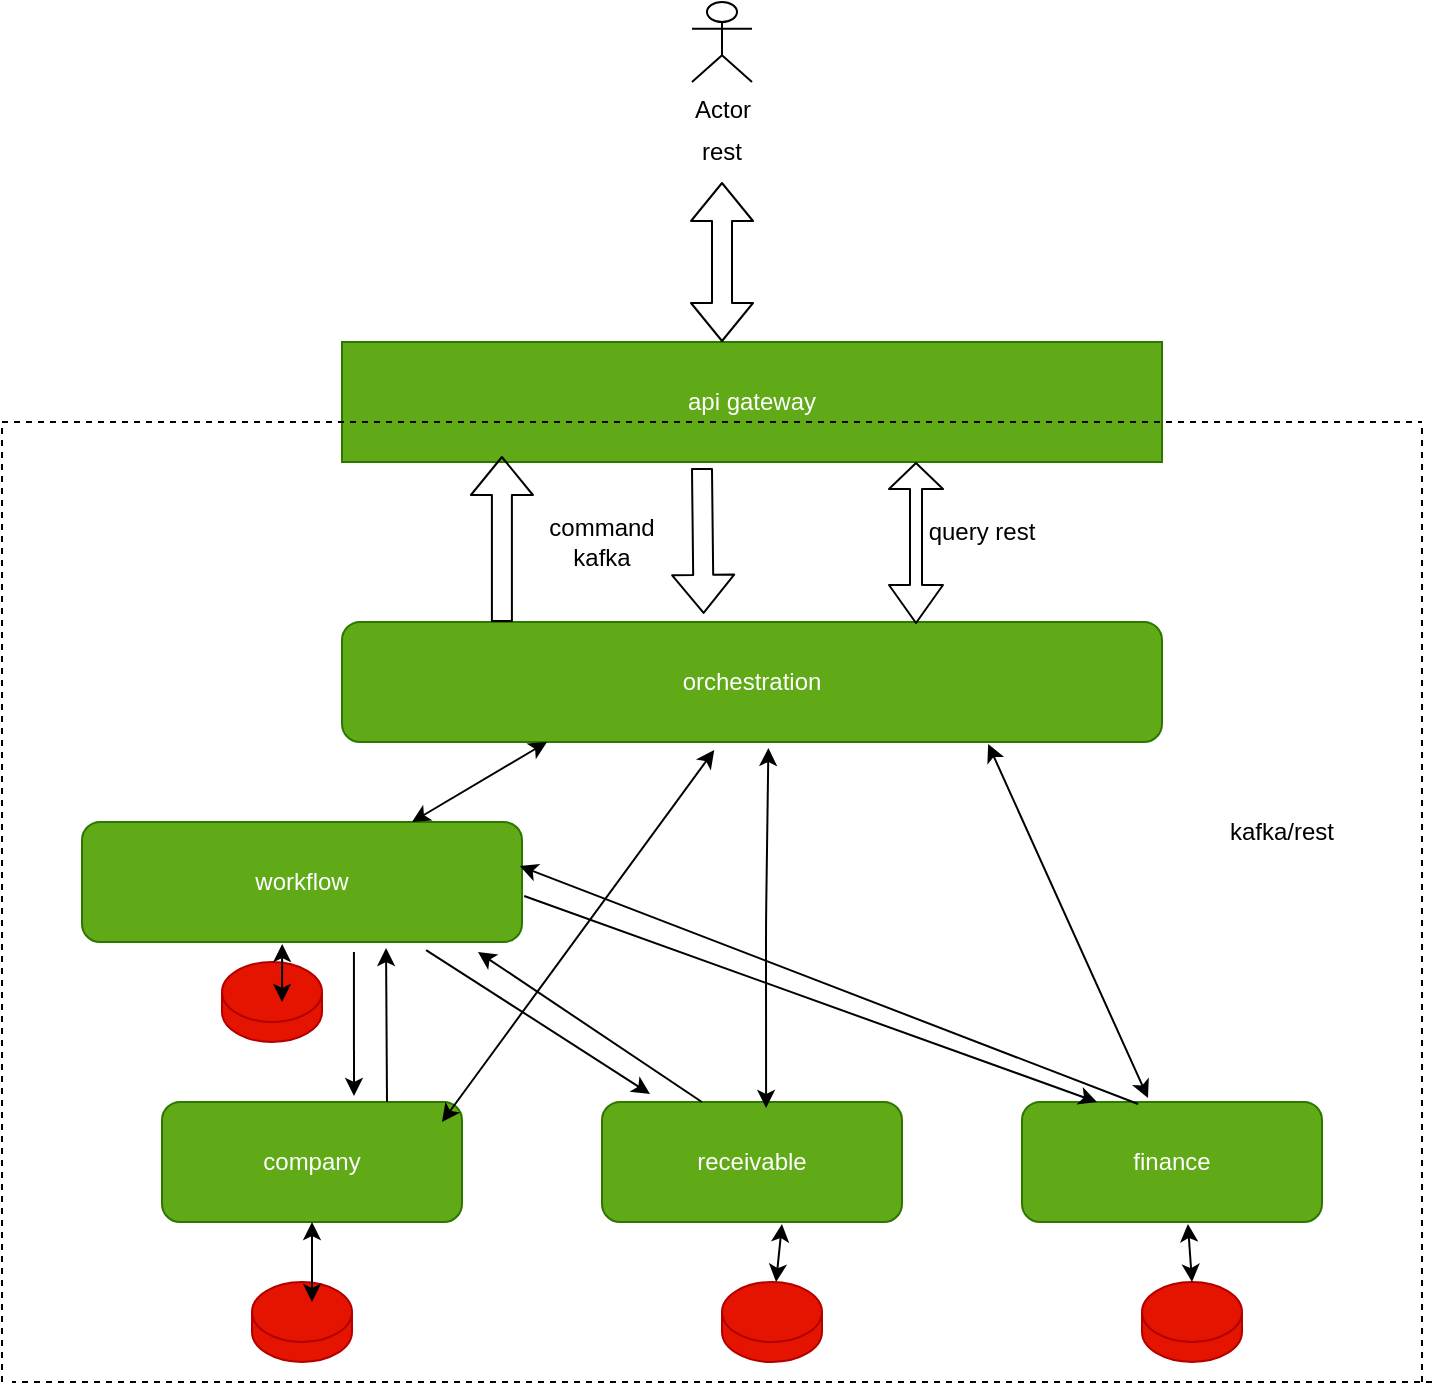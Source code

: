 <mxfile version="20.5.3" type="embed"><diagram id="MhYOhftzon7wNMCiwkV9" name="Page-1"><mxGraphModel dx="828" dy="414" grid="1" gridSize="10" guides="1" tooltips="1" connect="1" arrows="1" fold="1" page="1" pageScale="1" pageWidth="850" pageHeight="1100" math="0" shadow="0"><root><mxCell id="0"/><mxCell id="1" parent="0"/><mxCell id="2" value="api gateway" style="rounded=0;whiteSpace=wrap;html=1;fillColor=#60a917;fontColor=#ffffff;strokeColor=#2D7600;" parent="1" vertex="1"><mxGeometry x="220" y="170" width="410" height="60" as="geometry"/></mxCell><mxCell id="3" value="orchestration" style="rounded=1;whiteSpace=wrap;html=1;fillColor=#60a917;fontColor=#ffffff;strokeColor=#2D7600;" parent="1" vertex="1"><mxGeometry x="220" y="310" width="410" height="60" as="geometry"/></mxCell><mxCell id="4" value="workflow" style="rounded=1;whiteSpace=wrap;html=1;fillColor=#60a917;fontColor=#ffffff;strokeColor=#2D7600;" parent="1" vertex="1"><mxGeometry x="90" y="410" width="220" height="60" as="geometry"/></mxCell><mxCell id="5" value="company" style="rounded=1;whiteSpace=wrap;html=1;fillColor=#60a917;fontColor=#ffffff;strokeColor=#2D7600;" parent="1" vertex="1"><mxGeometry x="130" y="550" width="150" height="60" as="geometry"/></mxCell><mxCell id="6" value="receivable" style="rounded=1;whiteSpace=wrap;html=1;fillColor=#60a917;fontColor=#ffffff;strokeColor=#2D7600;" parent="1" vertex="1"><mxGeometry x="350" y="550" width="150" height="60" as="geometry"/></mxCell><mxCell id="8" value="finance" style="rounded=1;whiteSpace=wrap;html=1;fillColor=#60a917;fontColor=#ffffff;strokeColor=#2D7600;" parent="1" vertex="1"><mxGeometry x="560" y="550" width="150" height="60" as="geometry"/></mxCell><mxCell id="9" value="" style="endArrow=none;dashed=1;html=1;" parent="1" edge="1"><mxGeometry width="50" height="50" relative="1" as="geometry"><mxPoint x="760" y="690" as="sourcePoint"/><mxPoint x="760" y="210" as="targetPoint"/></mxGeometry></mxCell><mxCell id="10" value="" style="endArrow=none;dashed=1;html=1;" parent="1" edge="1"><mxGeometry width="50" height="50" relative="1" as="geometry"><mxPoint x="50" y="210" as="sourcePoint"/><mxPoint x="760" y="210" as="targetPoint"/></mxGeometry></mxCell><mxCell id="11" value="" style="endArrow=none;dashed=1;html=1;" parent="1" edge="1"><mxGeometry width="50" height="50" relative="1" as="geometry"><mxPoint x="50" y="690" as="sourcePoint"/><mxPoint x="50" y="210" as="targetPoint"/><Array as="points"><mxPoint x="50" y="400"/></Array></mxGeometry></mxCell><mxCell id="12" value="" style="endArrow=none;dashed=1;html=1;" parent="1" edge="1"><mxGeometry width="50" height="50" relative="1" as="geometry"><mxPoint x="765" y="690" as="sourcePoint"/><mxPoint x="55" y="690" as="targetPoint"/></mxGeometry></mxCell><mxCell id="13" value="" style="shape=flexArrow;endArrow=classic;startArrow=classic;html=1;entryX=0.7;entryY=1;entryDx=0;entryDy=0;entryPerimeter=0;exitX=0.7;exitY=0.017;exitDx=0;exitDy=0;exitPerimeter=0;width=6;endSize=4;" parent="1" source="3" target="2" edge="1"><mxGeometry width="100" height="100" relative="1" as="geometry"><mxPoint x="507" y="270" as="sourcePoint"/><mxPoint x="610" y="350" as="targetPoint"/></mxGeometry></mxCell><mxCell id="14" value="query rest" style="text;html=1;strokeColor=none;fillColor=none;align=center;verticalAlign=middle;whiteSpace=wrap;rounded=0;" parent="1" vertex="1"><mxGeometry x="510" y="250" width="60" height="30" as="geometry"/></mxCell><mxCell id="15" value="" style="shape=flexArrow;endArrow=classic;html=1;exitX=0.439;exitY=1.05;exitDx=0;exitDy=0;exitPerimeter=0;entryX=0.441;entryY=-0.067;entryDx=0;entryDy=0;entryPerimeter=0;" parent="1" source="2" target="3" edge="1"><mxGeometry width="50" height="50" relative="1" as="geometry"><mxPoint x="350" y="300" as="sourcePoint"/><mxPoint x="400" y="250" as="targetPoint"/></mxGeometry></mxCell><mxCell id="16" value="" style="shape=flexArrow;endArrow=classic;html=1;entryX=0.195;entryY=0.95;entryDx=0;entryDy=0;entryPerimeter=0;exitX=0.195;exitY=0;exitDx=0;exitDy=0;exitPerimeter=0;" parent="1" source="3" target="2" edge="1"><mxGeometry width="50" height="50" relative="1" as="geometry"><mxPoint x="300" y="290" as="sourcePoint"/><mxPoint x="350" y="240" as="targetPoint"/><Array as="points"/></mxGeometry></mxCell><mxCell id="17" value="command&lt;br&gt;kafka" style="text;html=1;strokeColor=none;fillColor=none;align=center;verticalAlign=middle;whiteSpace=wrap;rounded=0;" parent="1" vertex="1"><mxGeometry x="310" y="240" width="80" height="60" as="geometry"/></mxCell><mxCell id="18" value="" style="shape=flexArrow;endArrow=classic;startArrow=classic;html=1;" parent="1" edge="1"><mxGeometry width="100" height="100" relative="1" as="geometry"><mxPoint x="410" y="170" as="sourcePoint"/><mxPoint x="410" y="90" as="targetPoint"/></mxGeometry></mxCell><mxCell id="19" value="rest" style="text;html=1;strokeColor=none;fillColor=none;align=center;verticalAlign=middle;whiteSpace=wrap;rounded=0;" parent="1" vertex="1"><mxGeometry x="380" y="60" width="60" height="30" as="geometry"/></mxCell><mxCell id="20" value="" style="shape=cylinder3;whiteSpace=wrap;html=1;boundedLbl=1;backgroundOutline=1;size=15;fillColor=#e51400;fontColor=#ffffff;strokeColor=#B20000;" parent="1" vertex="1"><mxGeometry x="160" y="480" width="50" height="40" as="geometry"/></mxCell><mxCell id="21" value="" style="shape=cylinder3;whiteSpace=wrap;html=1;boundedLbl=1;backgroundOutline=1;size=15;fillColor=#e51400;fontColor=#ffffff;strokeColor=#B20000;" parent="1" vertex="1"><mxGeometry x="620" y="640" width="50" height="40" as="geometry"/></mxCell><mxCell id="22" value="" style="shape=cylinder3;whiteSpace=wrap;html=1;boundedLbl=1;backgroundOutline=1;size=15;fillColor=#e51400;fontColor=#ffffff;strokeColor=#B20000;" parent="1" vertex="1"><mxGeometry x="410" y="640" width="50" height="40" as="geometry"/></mxCell><mxCell id="23" value="" style="shape=cylinder3;whiteSpace=wrap;html=1;boundedLbl=1;backgroundOutline=1;size=15;fillColor=#e51400;fontColor=#ffffff;strokeColor=#B20000;" parent="1" vertex="1"><mxGeometry x="175" y="640" width="50" height="40" as="geometry"/></mxCell><mxCell id="31" value="" style="endArrow=classic;startArrow=classic;html=1;entryX=0.455;entryY=1.017;entryDx=0;entryDy=0;entryPerimeter=0;" parent="1" target="4" edge="1"><mxGeometry width="50" height="50" relative="1" as="geometry"><mxPoint x="190" y="500" as="sourcePoint"/><mxPoint x="200" y="470" as="targetPoint"/></mxGeometry></mxCell><mxCell id="32" value="" style="endArrow=classic;startArrow=classic;html=1;entryX=0.5;entryY=1;entryDx=0;entryDy=0;" parent="1" target="5" edge="1"><mxGeometry width="50" height="50" relative="1" as="geometry"><mxPoint x="205" y="650" as="sourcePoint"/><mxPoint x="250" y="610" as="targetPoint"/></mxGeometry></mxCell><mxCell id="33" value="" style="endArrow=classic;startArrow=classic;html=1;entryX=0.547;entryY=0.05;entryDx=0;entryDy=0;entryPerimeter=0;exitX=0.52;exitY=1.05;exitDx=0;exitDy=0;exitPerimeter=0;" parent="1" source="3" target="6" edge="1"><mxGeometry width="50" height="50" relative="1" as="geometry"><mxPoint x="530" y="320" as="sourcePoint"/><mxPoint x="520" y="400" as="targetPoint"/><Array as="points"><mxPoint x="432" y="460"/></Array></mxGeometry></mxCell><mxCell id="34" value="" style="endArrow=classic;startArrow=classic;html=1;entryX=0.454;entryY=1.067;entryDx=0;entryDy=0;entryPerimeter=0;" parent="1" target="3" edge="1"><mxGeometry width="50" height="50" relative="1" as="geometry"><mxPoint x="270" y="560" as="sourcePoint"/><mxPoint x="320" y="510" as="targetPoint"/></mxGeometry></mxCell><mxCell id="35" value="" style="endArrow=classic;startArrow=classic;html=1;entryX=0.42;entryY=-0.033;entryDx=0;entryDy=0;entryPerimeter=0;exitX=0.788;exitY=1.017;exitDx=0;exitDy=0;exitPerimeter=0;" parent="1" source="3" target="8" edge="1"><mxGeometry width="50" height="50" relative="1" as="geometry"><mxPoint x="530" y="320" as="sourcePoint"/><mxPoint x="580" y="270" as="targetPoint"/></mxGeometry></mxCell><mxCell id="36" value="" style="endArrow=classic;html=1;exitX=0.618;exitY=1.083;exitDx=0;exitDy=0;exitPerimeter=0;entryX=0.64;entryY=-0.05;entryDx=0;entryDy=0;entryPerimeter=0;" parent="1" source="4" target="5" edge="1"><mxGeometry width="50" height="50" relative="1" as="geometry"><mxPoint x="530" y="620" as="sourcePoint"/><mxPoint x="580" y="570" as="targetPoint"/></mxGeometry></mxCell><mxCell id="37" value="" style="endArrow=classic;html=1;exitX=0.75;exitY=0;exitDx=0;exitDy=0;entryX=0.691;entryY=1.05;entryDx=0;entryDy=0;entryPerimeter=0;" parent="1" source="5" target="4" edge="1"><mxGeometry width="50" height="50" relative="1" as="geometry"><mxPoint x="530" y="620" as="sourcePoint"/><mxPoint x="580" y="570" as="targetPoint"/></mxGeometry></mxCell><mxCell id="38" value="" style="endArrow=classic;html=1;exitX=0.782;exitY=1.067;exitDx=0;exitDy=0;exitPerimeter=0;entryX=0.16;entryY=-0.067;entryDx=0;entryDy=0;entryPerimeter=0;" parent="1" source="4" target="6" edge="1"><mxGeometry width="50" height="50" relative="1" as="geometry"><mxPoint x="530" y="620" as="sourcePoint"/><mxPoint x="580" y="570" as="targetPoint"/></mxGeometry></mxCell><mxCell id="39" value="" style="endArrow=classic;html=1;exitX=0.333;exitY=0;exitDx=0;exitDy=0;exitPerimeter=0;entryX=0.9;entryY=1.083;entryDx=0;entryDy=0;entryPerimeter=0;" parent="1" source="6" target="4" edge="1"><mxGeometry width="50" height="50" relative="1" as="geometry"><mxPoint x="530" y="620" as="sourcePoint"/><mxPoint x="580" y="570" as="targetPoint"/></mxGeometry></mxCell><mxCell id="40" value="" style="endArrow=classic;html=1;exitX=1.005;exitY=0.617;exitDx=0;exitDy=0;exitPerimeter=0;entryX=0.25;entryY=0;entryDx=0;entryDy=0;" parent="1" source="4" target="8" edge="1"><mxGeometry width="50" height="50" relative="1" as="geometry"><mxPoint x="530" y="620" as="sourcePoint"/><mxPoint x="580" y="570" as="targetPoint"/></mxGeometry></mxCell><mxCell id="41" value="" style="endArrow=classic;html=1;exitX=0.387;exitY=0.017;exitDx=0;exitDy=0;exitPerimeter=0;entryX=0.995;entryY=0.367;entryDx=0;entryDy=0;entryPerimeter=0;" parent="1" source="8" target="4" edge="1"><mxGeometry width="50" height="50" relative="1" as="geometry"><mxPoint x="530" y="620" as="sourcePoint"/><mxPoint x="580" y="570" as="targetPoint"/></mxGeometry></mxCell><mxCell id="42" value="" style="endArrow=classic;startArrow=classic;html=1;entryX=0.25;entryY=1;entryDx=0;entryDy=0;exitX=0.75;exitY=0;exitDx=0;exitDy=0;" parent="1" source="4" target="3" edge="1"><mxGeometry width="50" height="50" relative="1" as="geometry"><mxPoint x="530" y="620" as="sourcePoint"/><mxPoint x="580" y="570" as="targetPoint"/></mxGeometry></mxCell><mxCell id="43" value="" style="endArrow=classic;startArrow=classic;html=1;entryX=0.6;entryY=1.017;entryDx=0;entryDy=0;entryPerimeter=0;" parent="1" source="22" target="6" edge="1"><mxGeometry width="50" height="50" relative="1" as="geometry"><mxPoint x="530" y="620" as="sourcePoint"/><mxPoint x="580" y="570" as="targetPoint"/></mxGeometry></mxCell><mxCell id="44" value="" style="endArrow=classic;startArrow=classic;html=1;exitX=0.5;exitY=0;exitDx=0;exitDy=0;exitPerimeter=0;entryX=0.553;entryY=1.017;entryDx=0;entryDy=0;entryPerimeter=0;" parent="1" source="21" target="8" edge="1"><mxGeometry width="50" height="50" relative="1" as="geometry"><mxPoint x="530" y="620" as="sourcePoint"/><mxPoint x="580" y="570" as="targetPoint"/></mxGeometry></mxCell><mxCell id="45" value="kafka/rest" style="text;html=1;strokeColor=none;fillColor=none;align=center;verticalAlign=middle;whiteSpace=wrap;rounded=0;" parent="1" vertex="1"><mxGeometry x="660" y="400" width="60" height="30" as="geometry"/></mxCell><mxCell id="46" value="Actor" style="shape=umlActor;verticalLabelPosition=bottom;verticalAlign=top;html=1;outlineConnect=0;" vertex="1" parent="1"><mxGeometry x="395" width="30" height="40" as="geometry"/></mxCell></root></mxGraphModel></diagram></mxfile>